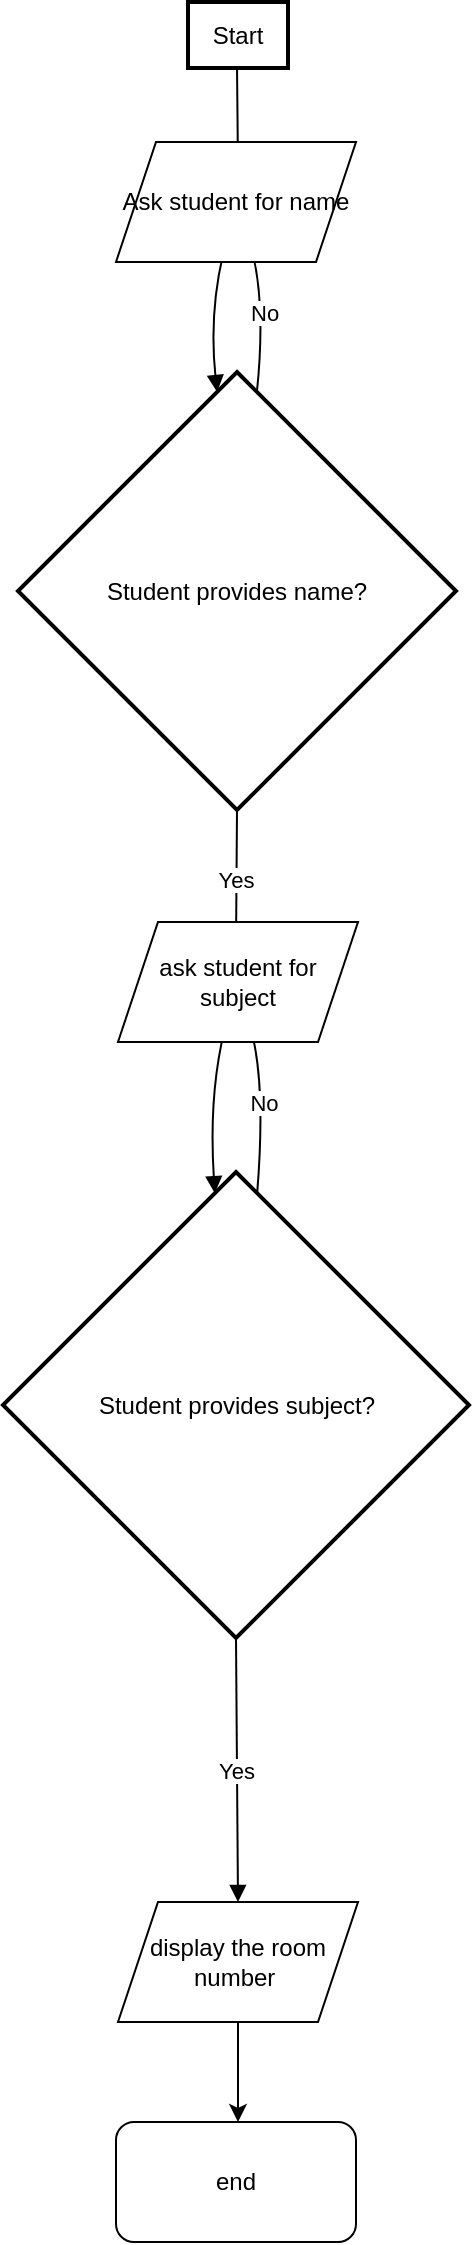 <mxfile version="24.7.14">
  <diagram name="Страница-1" id="DrLyAizZcmLOJlVjiaO6">
    <mxGraphModel dx="2577" dy="2174" grid="1" gridSize="10" guides="1" tooltips="1" connect="1" arrows="1" fold="1" page="1" pageScale="1" pageWidth="827" pageHeight="1169" math="0" shadow="0">
      <root>
        <mxCell id="0" />
        <mxCell id="1" parent="0" />
        <mxCell id="2" value="Start" style="whiteSpace=wrap;strokeWidth=2;" parent="1" vertex="1">
          <mxGeometry x="92" width="50" height="33" as="geometry" />
        </mxCell>
        <mxCell id="4" value="Student provides name?" style="rhombus;strokeWidth=2;whiteSpace=wrap;" parent="1" vertex="1">
          <mxGeometry x="7" y="185" width="219" height="219" as="geometry" />
        </mxCell>
        <mxCell id="6" value="Student provides subject?" style="rhombus;strokeWidth=2;whiteSpace=wrap;" parent="1" vertex="1">
          <mxGeometry x="-0.5" y="585" width="233" height="233" as="geometry" />
        </mxCell>
        <mxCell id="8" value="" style="curved=1;startArrow=none;endArrow=block;exitX=0.49;exitY=1.01;entryX=0.5;entryY=0.01;" parent="1" source="2" edge="1">
          <mxGeometry relative="1" as="geometry">
            <Array as="points" />
            <mxPoint x="117" y="83" as="targetPoint" />
          </mxGeometry>
        </mxCell>
        <mxCell id="9" value="" style="curved=1;startArrow=none;endArrow=block;exitX=0.47;exitY=1.02;entryX=0.45;entryY=0;" parent="1" target="4" edge="1">
          <mxGeometry relative="1" as="geometry">
            <Array as="points">
              <mxPoint x="102" y="151" />
            </Array>
            <mxPoint x="112.154" y="116" as="sourcePoint" />
          </mxGeometry>
        </mxCell>
        <mxCell id="10" value="Yes" style="curved=1;startArrow=none;endArrow=block;exitX=0.5;exitY=1;entryX=0.5;entryY=0;" parent="1" source="4" edge="1">
          <mxGeometry relative="1" as="geometry">
            <Array as="points" />
            <mxPoint x="116.0" y="473" as="targetPoint" />
          </mxGeometry>
        </mxCell>
        <mxCell id="11" value="No" style="curved=1;startArrow=none;endArrow=block;exitX=0.55;exitY=0;entryX=0.53;entryY=1.02;" parent="1" source="4" edge="1">
          <mxGeometry relative="1" as="geometry">
            <Array as="points">
              <mxPoint x="131" y="151" />
            </Array>
            <mxPoint x="121.846" y="116" as="targetPoint" />
          </mxGeometry>
        </mxCell>
        <mxCell id="12" value="" style="curved=1;startArrow=none;endArrow=block;exitX=0.48;exitY=1.01;entryX=0.45;entryY=0;" parent="1" target="6" edge="1">
          <mxGeometry relative="1" as="geometry">
            <Array as="points">
              <mxPoint x="102" y="541" />
            </Array>
            <mxPoint x="112.431" y="506.0" as="sourcePoint" />
          </mxGeometry>
        </mxCell>
        <mxCell id="13" value="Yes" style="curved=1;startArrow=none;endArrow=block;exitX=0.5;exitY=1;entryX=0.5;entryY=0.01;" parent="1" source="6" edge="1">
          <mxGeometry relative="1" as="geometry">
            <Array as="points" />
            <mxPoint x="117" y="950" as="targetPoint" />
          </mxGeometry>
        </mxCell>
        <mxCell id="14" value="No" style="curved=1;startArrow=none;endArrow=block;exitX=0.55;exitY=0;entryX=0.53;entryY=1.01;" parent="1" source="6" edge="1">
          <mxGeometry relative="1" as="geometry">
            <Array as="points">
              <mxPoint x="131" y="541" />
            </Array>
            <mxPoint x="121.353" y="506.0" as="targetPoint" />
          </mxGeometry>
        </mxCell>
        <mxCell id="2iese0p0-KC5ZY_0e3Ty-14" value="Ask student for name" style="shape=parallelogram;perimeter=parallelogramPerimeter;whiteSpace=wrap;html=1;fixedSize=1;" vertex="1" parent="1">
          <mxGeometry x="56" y="70" width="120" height="60" as="geometry" />
        </mxCell>
        <mxCell id="2iese0p0-KC5ZY_0e3Ty-15" value="ask student for subject" style="shape=parallelogram;perimeter=parallelogramPerimeter;whiteSpace=wrap;html=1;fixedSize=1;" vertex="1" parent="1">
          <mxGeometry x="57" y="460" width="120" height="60" as="geometry" />
        </mxCell>
        <mxCell id="2iese0p0-KC5ZY_0e3Ty-17" style="edgeStyle=orthogonalEdgeStyle;rounded=0;orthogonalLoop=1;jettySize=auto;html=1;" edge="1" parent="1" source="2iese0p0-KC5ZY_0e3Ty-16">
          <mxGeometry relative="1" as="geometry">
            <mxPoint x="117" y="1060" as="targetPoint" />
          </mxGeometry>
        </mxCell>
        <mxCell id="2iese0p0-KC5ZY_0e3Ty-16" value="display the room number&amp;nbsp;" style="shape=parallelogram;perimeter=parallelogramPerimeter;whiteSpace=wrap;html=1;fixedSize=1;" vertex="1" parent="1">
          <mxGeometry x="57" y="950" width="120" height="60" as="geometry" />
        </mxCell>
        <mxCell id="2iese0p0-KC5ZY_0e3Ty-18" value="end" style="rounded=1;whiteSpace=wrap;html=1;" vertex="1" parent="1">
          <mxGeometry x="56" y="1060" width="120" height="60" as="geometry" />
        </mxCell>
      </root>
    </mxGraphModel>
  </diagram>
</mxfile>
